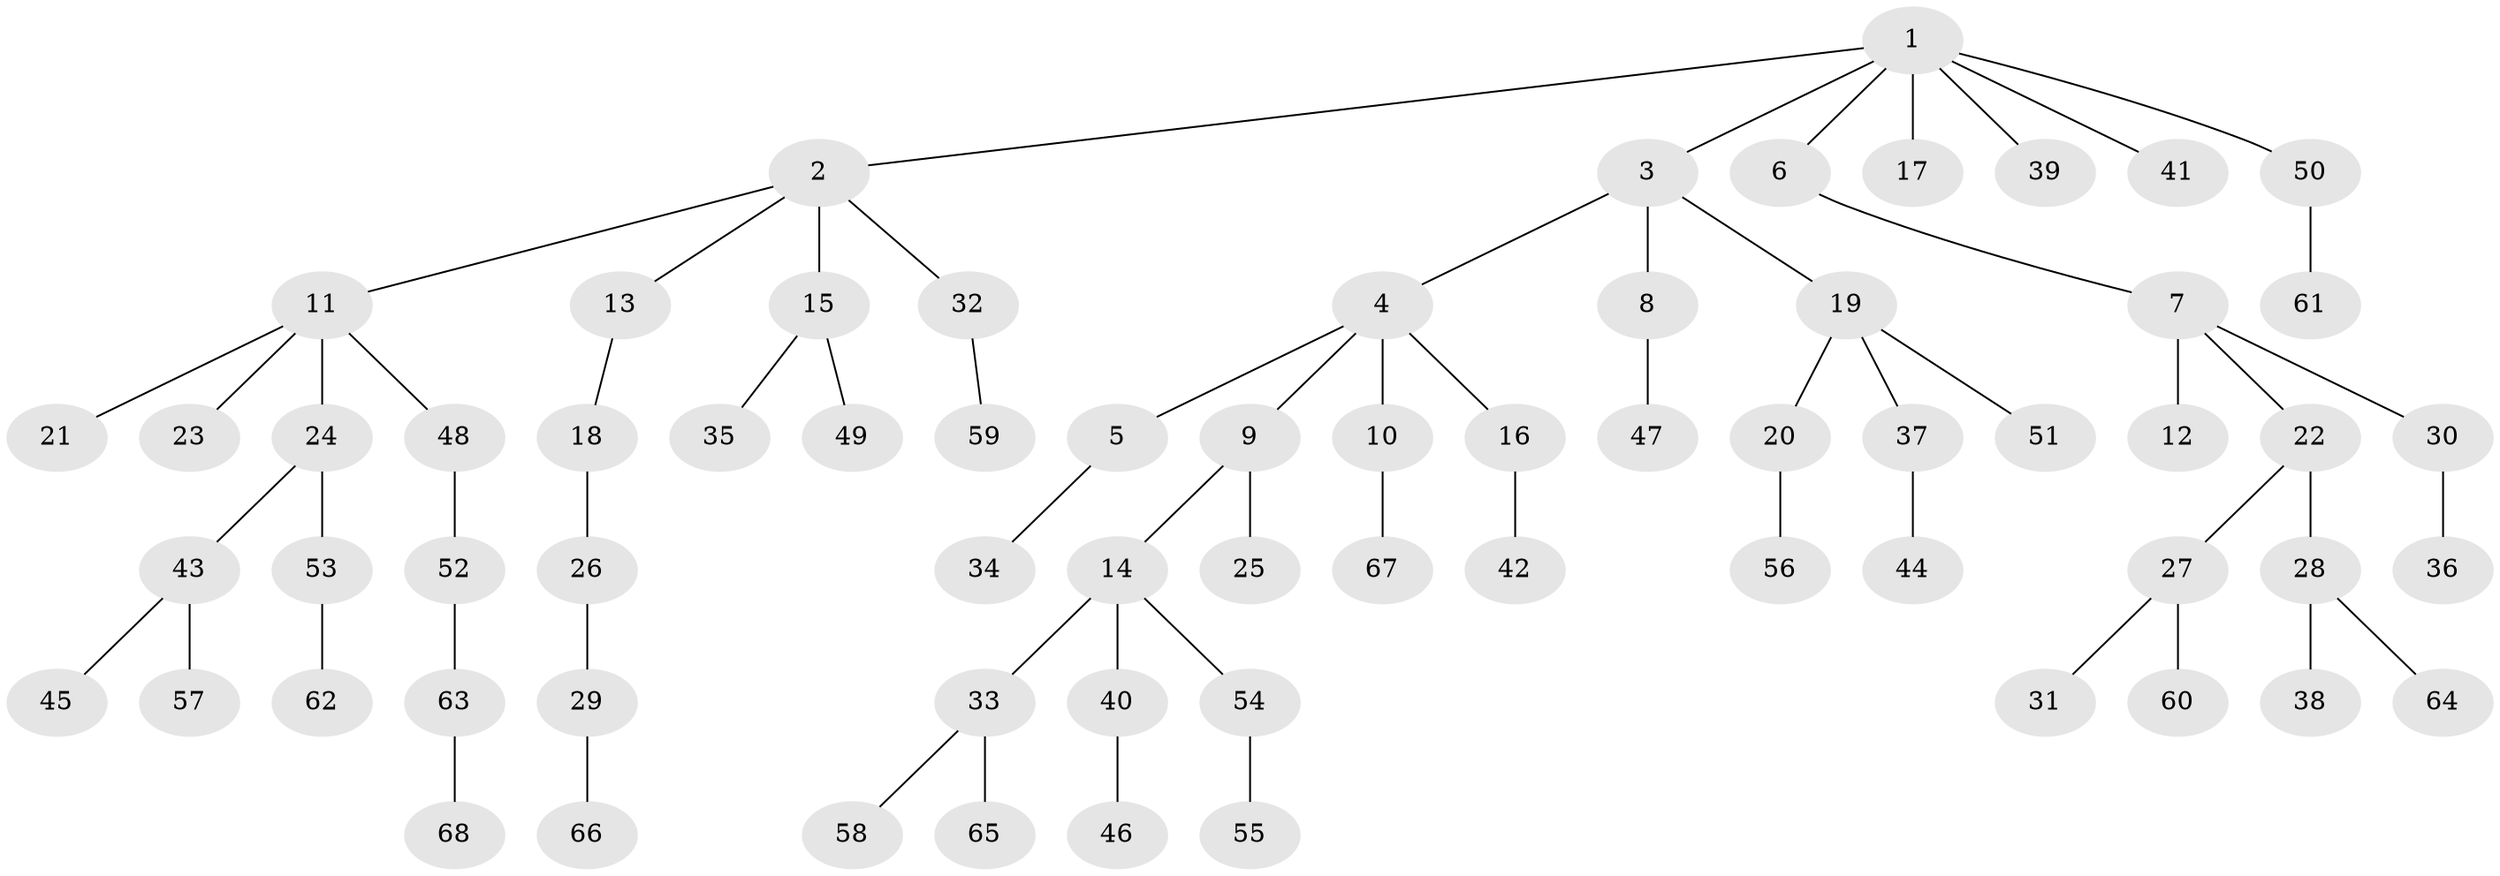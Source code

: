 // Generated by graph-tools (version 1.1) at 2025/52/03/09/25 04:52:33]
// undirected, 68 vertices, 67 edges
graph export_dot {
graph [start="1"]
  node [color=gray90,style=filled];
  1;
  2;
  3;
  4;
  5;
  6;
  7;
  8;
  9;
  10;
  11;
  12;
  13;
  14;
  15;
  16;
  17;
  18;
  19;
  20;
  21;
  22;
  23;
  24;
  25;
  26;
  27;
  28;
  29;
  30;
  31;
  32;
  33;
  34;
  35;
  36;
  37;
  38;
  39;
  40;
  41;
  42;
  43;
  44;
  45;
  46;
  47;
  48;
  49;
  50;
  51;
  52;
  53;
  54;
  55;
  56;
  57;
  58;
  59;
  60;
  61;
  62;
  63;
  64;
  65;
  66;
  67;
  68;
  1 -- 2;
  1 -- 3;
  1 -- 6;
  1 -- 17;
  1 -- 39;
  1 -- 41;
  1 -- 50;
  2 -- 11;
  2 -- 13;
  2 -- 15;
  2 -- 32;
  3 -- 4;
  3 -- 8;
  3 -- 19;
  4 -- 5;
  4 -- 9;
  4 -- 10;
  4 -- 16;
  5 -- 34;
  6 -- 7;
  7 -- 12;
  7 -- 22;
  7 -- 30;
  8 -- 47;
  9 -- 14;
  9 -- 25;
  10 -- 67;
  11 -- 21;
  11 -- 23;
  11 -- 24;
  11 -- 48;
  13 -- 18;
  14 -- 33;
  14 -- 40;
  14 -- 54;
  15 -- 35;
  15 -- 49;
  16 -- 42;
  18 -- 26;
  19 -- 20;
  19 -- 37;
  19 -- 51;
  20 -- 56;
  22 -- 27;
  22 -- 28;
  24 -- 43;
  24 -- 53;
  26 -- 29;
  27 -- 31;
  27 -- 60;
  28 -- 38;
  28 -- 64;
  29 -- 66;
  30 -- 36;
  32 -- 59;
  33 -- 58;
  33 -- 65;
  37 -- 44;
  40 -- 46;
  43 -- 45;
  43 -- 57;
  48 -- 52;
  50 -- 61;
  52 -- 63;
  53 -- 62;
  54 -- 55;
  63 -- 68;
}

